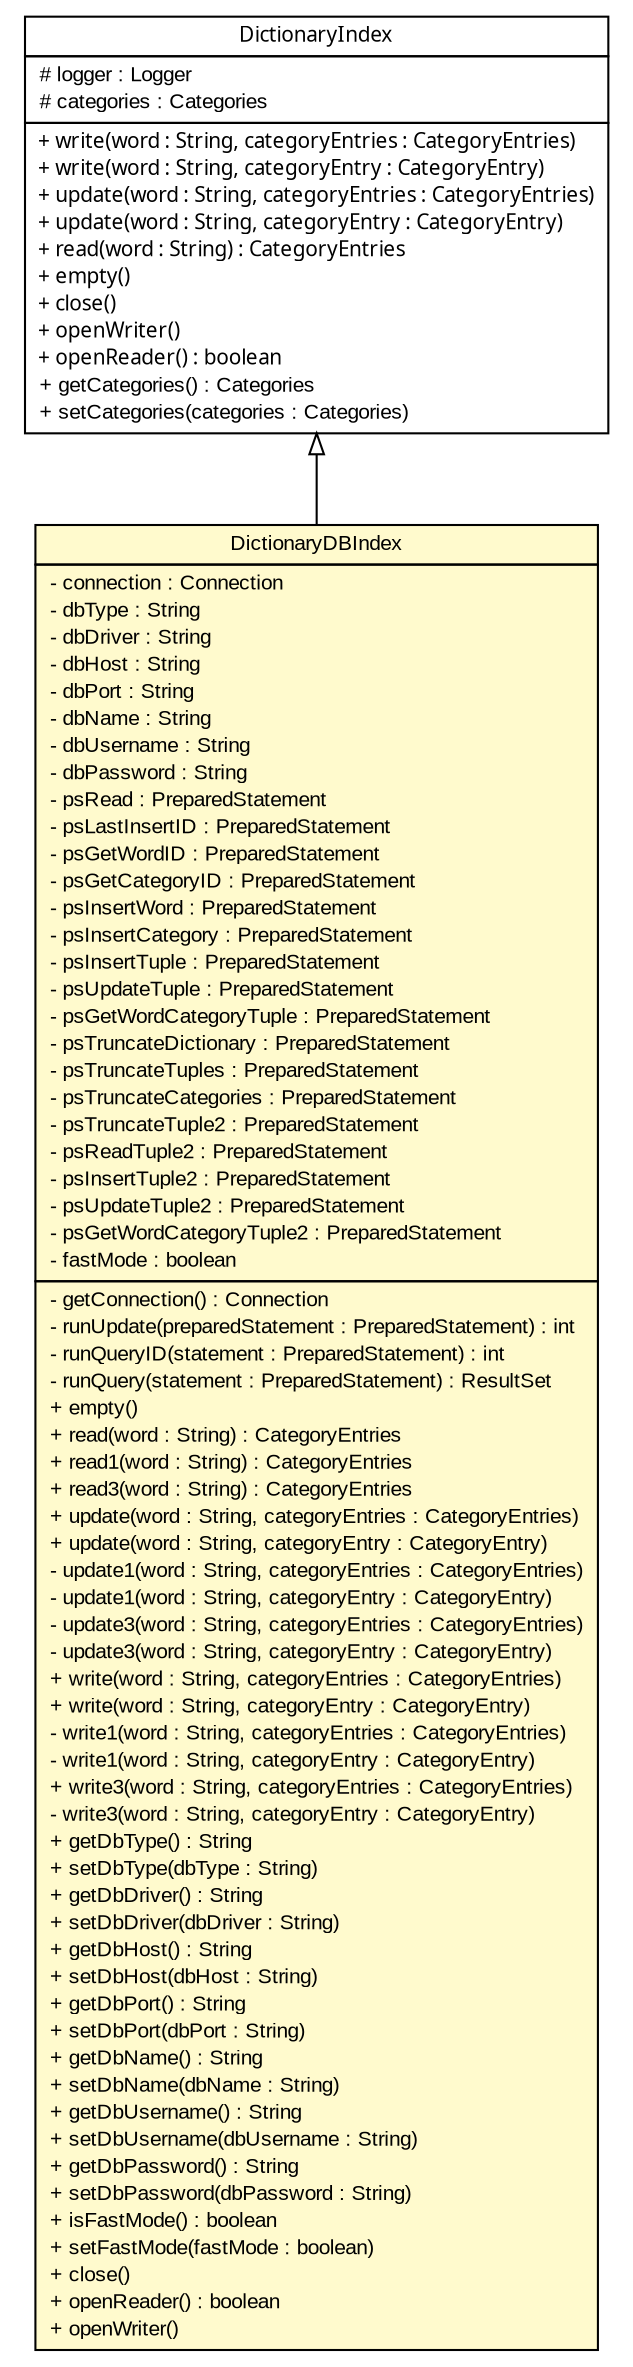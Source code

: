 #!/usr/local/bin/dot
#
# Class diagram 
# Generated by UMLGraph version 5.2 (http://www.umlgraph.org/)
#

digraph G {
	edge [fontname="arial",fontsize=10,labelfontname="arial",labelfontsize=10];
	node [fontname="arial",fontsize=10,shape=plaintext];
	nodesep=0.25;
	ranksep=0.5;
	// tud.iir.persistence.DictionaryIndex
	c50917 [label=<<table title="tud.iir.persistence.DictionaryIndex" border="0" cellborder="1" cellspacing="0" cellpadding="2" port="p" href="./DictionaryIndex.html">
		<tr><td><table border="0" cellspacing="0" cellpadding="1">
<tr><td align="center" balign="center"><font face="ariali"> DictionaryIndex </font></td></tr>
		</table></td></tr>
		<tr><td><table border="0" cellspacing="0" cellpadding="1">
<tr><td align="left" balign="left"> # logger : Logger </td></tr>
<tr><td align="left" balign="left"> # categories : Categories </td></tr>
		</table></td></tr>
		<tr><td><table border="0" cellspacing="0" cellpadding="1">
<tr><td align="left" balign="left"><font face="ariali" point-size="10.0"> + write(word : String, categoryEntries : CategoryEntries) </font></td></tr>
<tr><td align="left" balign="left"><font face="ariali" point-size="10.0"> + write(word : String, categoryEntry : CategoryEntry) </font></td></tr>
<tr><td align="left" balign="left"><font face="ariali" point-size="10.0"> + update(word : String, categoryEntries : CategoryEntries) </font></td></tr>
<tr><td align="left" balign="left"><font face="ariali" point-size="10.0"> + update(word : String, categoryEntry : CategoryEntry) </font></td></tr>
<tr><td align="left" balign="left"><font face="ariali" point-size="10.0"> + read(word : String) : CategoryEntries </font></td></tr>
<tr><td align="left" balign="left"><font face="ariali" point-size="10.0"> + empty() </font></td></tr>
<tr><td align="left" balign="left"><font face="ariali" point-size="10.0"> + close() </font></td></tr>
<tr><td align="left" balign="left"><font face="ariali" point-size="10.0"> + openWriter() </font></td></tr>
<tr><td align="left" balign="left"><font face="ariali" point-size="10.0"> + openReader() : boolean </font></td></tr>
<tr><td align="left" balign="left"> + getCategories() : Categories </td></tr>
<tr><td align="left" balign="left"> + setCategories(categories : Categories) </td></tr>
		</table></td></tr>
		</table>>, fontname="arial", fontcolor="black", fontsize=10.0];
	// tud.iir.persistence.DictionaryDBIndex
	c50919 [label=<<table title="tud.iir.persistence.DictionaryDBIndex" border="0" cellborder="1" cellspacing="0" cellpadding="2" port="p" bgcolor="lemonChiffon" href="./DictionaryDBIndex.html">
		<tr><td><table border="0" cellspacing="0" cellpadding="1">
<tr><td align="center" balign="center"> DictionaryDBIndex </td></tr>
		</table></td></tr>
		<tr><td><table border="0" cellspacing="0" cellpadding="1">
<tr><td align="left" balign="left"> - connection : Connection </td></tr>
<tr><td align="left" balign="left"> - dbType : String </td></tr>
<tr><td align="left" balign="left"> - dbDriver : String </td></tr>
<tr><td align="left" balign="left"> - dbHost : String </td></tr>
<tr><td align="left" balign="left"> - dbPort : String </td></tr>
<tr><td align="left" balign="left"> - dbName : String </td></tr>
<tr><td align="left" balign="left"> - dbUsername : String </td></tr>
<tr><td align="left" balign="left"> - dbPassword : String </td></tr>
<tr><td align="left" balign="left"> - psRead : PreparedStatement </td></tr>
<tr><td align="left" balign="left"> - psLastInsertID : PreparedStatement </td></tr>
<tr><td align="left" balign="left"> - psGetWordID : PreparedStatement </td></tr>
<tr><td align="left" balign="left"> - psGetCategoryID : PreparedStatement </td></tr>
<tr><td align="left" balign="left"> - psInsertWord : PreparedStatement </td></tr>
<tr><td align="left" balign="left"> - psInsertCategory : PreparedStatement </td></tr>
<tr><td align="left" balign="left"> - psInsertTuple : PreparedStatement </td></tr>
<tr><td align="left" balign="left"> - psUpdateTuple : PreparedStatement </td></tr>
<tr><td align="left" balign="left"> - psGetWordCategoryTuple : PreparedStatement </td></tr>
<tr><td align="left" balign="left"> - psTruncateDictionary : PreparedStatement </td></tr>
<tr><td align="left" balign="left"> - psTruncateTuples : PreparedStatement </td></tr>
<tr><td align="left" balign="left"> - psTruncateCategories : PreparedStatement </td></tr>
<tr><td align="left" balign="left"> - psTruncateTuple2 : PreparedStatement </td></tr>
<tr><td align="left" balign="left"> - psReadTuple2 : PreparedStatement </td></tr>
<tr><td align="left" balign="left"> - psInsertTuple2 : PreparedStatement </td></tr>
<tr><td align="left" balign="left"> - psUpdateTuple2 : PreparedStatement </td></tr>
<tr><td align="left" balign="left"> - psGetWordCategoryTuple2 : PreparedStatement </td></tr>
<tr><td align="left" balign="left"> - fastMode : boolean </td></tr>
		</table></td></tr>
		<tr><td><table border="0" cellspacing="0" cellpadding="1">
<tr><td align="left" balign="left"> - getConnection() : Connection </td></tr>
<tr><td align="left" balign="left"> - runUpdate(preparedStatement : PreparedStatement) : int </td></tr>
<tr><td align="left" balign="left"> - runQueryID(statement : PreparedStatement) : int </td></tr>
<tr><td align="left" balign="left"> - runQuery(statement : PreparedStatement) : ResultSet </td></tr>
<tr><td align="left" balign="left"> + empty() </td></tr>
<tr><td align="left" balign="left"> + read(word : String) : CategoryEntries </td></tr>
<tr><td align="left" balign="left"> + read1(word : String) : CategoryEntries </td></tr>
<tr><td align="left" balign="left"> + read3(word : String) : CategoryEntries </td></tr>
<tr><td align="left" balign="left"> + update(word : String, categoryEntries : CategoryEntries) </td></tr>
<tr><td align="left" balign="left"> + update(word : String, categoryEntry : CategoryEntry) </td></tr>
<tr><td align="left" balign="left"> - update1(word : String, categoryEntries : CategoryEntries) </td></tr>
<tr><td align="left" balign="left"> - update1(word : String, categoryEntry : CategoryEntry) </td></tr>
<tr><td align="left" balign="left"> - update3(word : String, categoryEntries : CategoryEntries) </td></tr>
<tr><td align="left" balign="left"> - update3(word : String, categoryEntry : CategoryEntry) </td></tr>
<tr><td align="left" balign="left"> + write(word : String, categoryEntries : CategoryEntries) </td></tr>
<tr><td align="left" balign="left"> + write(word : String, categoryEntry : CategoryEntry) </td></tr>
<tr><td align="left" balign="left"> - write1(word : String, categoryEntries : CategoryEntries) </td></tr>
<tr><td align="left" balign="left"> - write1(word : String, categoryEntry : CategoryEntry) </td></tr>
<tr><td align="left" balign="left"> + write3(word : String, categoryEntries : CategoryEntries) </td></tr>
<tr><td align="left" balign="left"> - write3(word : String, categoryEntry : CategoryEntry) </td></tr>
<tr><td align="left" balign="left"> + getDbType() : String </td></tr>
<tr><td align="left" balign="left"> + setDbType(dbType : String) </td></tr>
<tr><td align="left" balign="left"> + getDbDriver() : String </td></tr>
<tr><td align="left" balign="left"> + setDbDriver(dbDriver : String) </td></tr>
<tr><td align="left" balign="left"> + getDbHost() : String </td></tr>
<tr><td align="left" balign="left"> + setDbHost(dbHost : String) </td></tr>
<tr><td align="left" balign="left"> + getDbPort() : String </td></tr>
<tr><td align="left" balign="left"> + setDbPort(dbPort : String) </td></tr>
<tr><td align="left" balign="left"> + getDbName() : String </td></tr>
<tr><td align="left" balign="left"> + setDbName(dbName : String) </td></tr>
<tr><td align="left" balign="left"> + getDbUsername() : String </td></tr>
<tr><td align="left" balign="left"> + setDbUsername(dbUsername : String) </td></tr>
<tr><td align="left" balign="left"> + getDbPassword() : String </td></tr>
<tr><td align="left" balign="left"> + setDbPassword(dbPassword : String) </td></tr>
<tr><td align="left" balign="left"> + isFastMode() : boolean </td></tr>
<tr><td align="left" balign="left"> + setFastMode(fastMode : boolean) </td></tr>
<tr><td align="left" balign="left"> + close() </td></tr>
<tr><td align="left" balign="left"> + openReader() : boolean </td></tr>
<tr><td align="left" balign="left"> + openWriter() </td></tr>
		</table></td></tr>
		</table>>, fontname="arial", fontcolor="black", fontsize=10.0];
	//tud.iir.persistence.DictionaryDBIndex extends tud.iir.persistence.DictionaryIndex
	c50917:p -> c50919:p [dir=back,arrowtail=empty];
}

